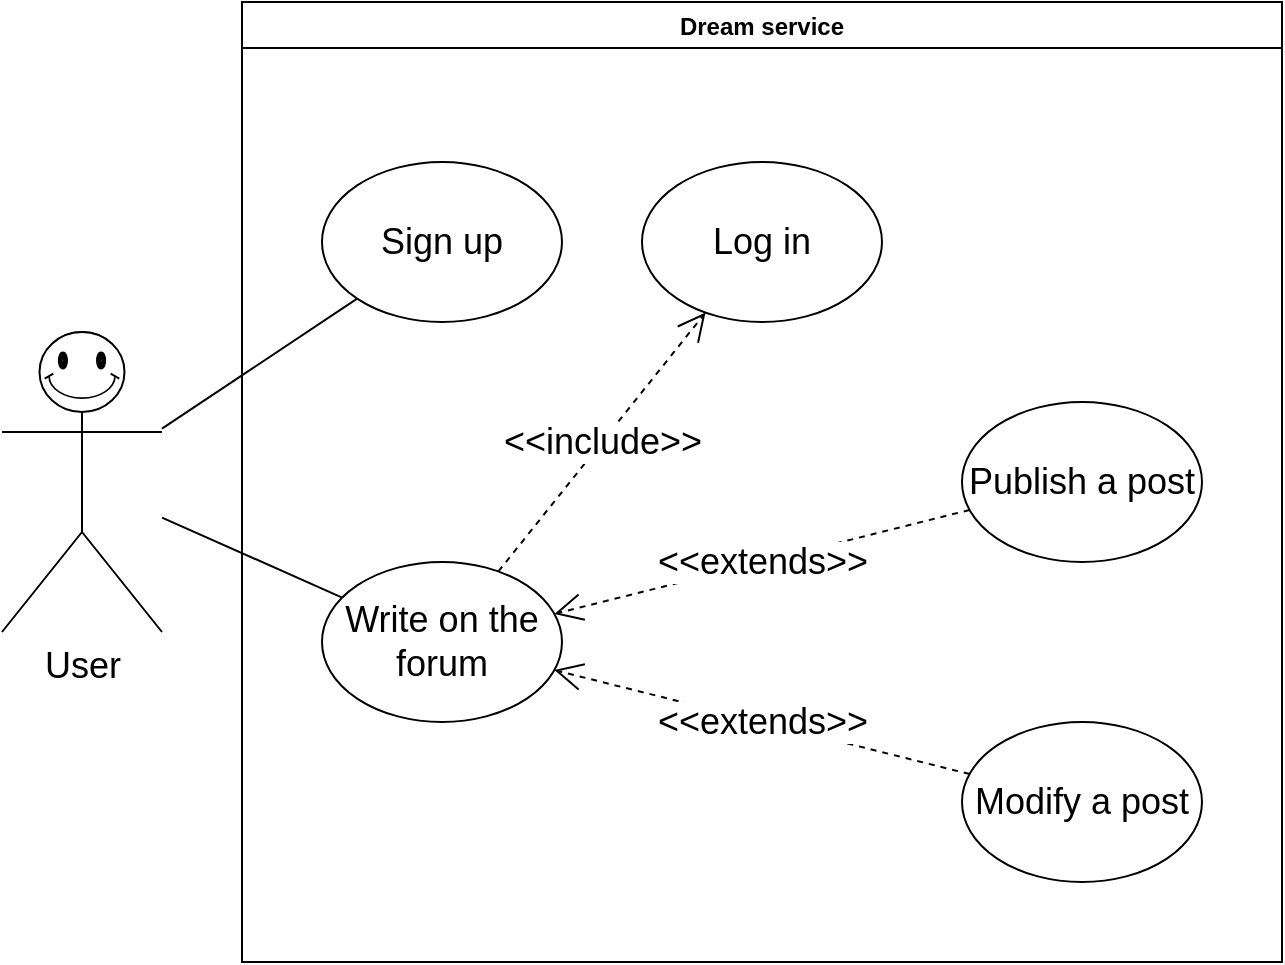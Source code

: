 <mxfile version="15.8.4" type="device" pages="4"><diagram id="XfYy83Z87ntZW18wI58Q" name="User"><mxGraphModel dx="1662" dy="865" grid="1" gridSize="10" guides="1" tooltips="1" connect="1" arrows="1" fold="1" page="1" pageScale="1" pageWidth="827" pageHeight="1169" math="0" shadow="0"><root><mxCell id="0"/><mxCell id="1" parent="0"/><mxCell id="xO6xsQKZgC9jTwOUbPj6-1" value="&lt;font style=&quot;font-size: 18px&quot;&gt;User&lt;/font&gt;" style="shape=umlActor;verticalLabelPosition=bottom;verticalAlign=top;html=1;outlineConnect=0;" parent="1" vertex="1"><mxGeometry x="80" y="285" width="80" height="150" as="geometry"/></mxCell><mxCell id="xO6xsQKZgC9jTwOUbPj6-6" value="Dream service" style="swimlane;" parent="1" vertex="1"><mxGeometry x="200" y="120" width="520" height="480" as="geometry"/></mxCell><mxCell id="xO6xsQKZgC9jTwOUbPj6-9" value="&lt;font style=&quot;font-size: 18px&quot;&gt;Sign up&lt;/font&gt;" style="ellipse;whiteSpace=wrap;html=1;" parent="xO6xsQKZgC9jTwOUbPj6-6" vertex="1"><mxGeometry x="40" y="80" width="120" height="80" as="geometry"/></mxCell><mxCell id="xO6xsQKZgC9jTwOUbPj6-14" value="&lt;font style=&quot;font-size: 18px&quot;&gt;Publish a post&lt;/font&gt;" style="ellipse;whiteSpace=wrap;html=1;" parent="xO6xsQKZgC9jTwOUbPj6-6" vertex="1"><mxGeometry x="360" y="200" width="120" height="80" as="geometry"/></mxCell><mxCell id="xO6xsQKZgC9jTwOUbPj6-15" value="&lt;font style=&quot;font-size: 18px&quot;&gt;Modify a post&lt;/font&gt;" style="ellipse;whiteSpace=wrap;html=1;" parent="xO6xsQKZgC9jTwOUbPj6-6" vertex="1"><mxGeometry x="360" y="360" width="120" height="80" as="geometry"/></mxCell><mxCell id="xO6xsQKZgC9jTwOUbPj6-18" value="&lt;font style=&quot;font-size: 18px&quot;&gt;Log in&lt;/font&gt;" style="ellipse;whiteSpace=wrap;html=1;" parent="xO6xsQKZgC9jTwOUbPj6-6" vertex="1"><mxGeometry x="200" y="80" width="120" height="80" as="geometry"/></mxCell><mxCell id="xO6xsQKZgC9jTwOUbPj6-20" value="&lt;font style=&quot;font-size: 18px&quot;&gt;&amp;lt;&amp;lt;include&amp;gt;&amp;gt;&lt;/font&gt;" style="endArrow=open;endSize=12;dashed=1;html=1;rounded=0;" parent="xO6xsQKZgC9jTwOUbPj6-6" source="HOSujjdtoM3zyyCcUg2x-1" target="xO6xsQKZgC9jTwOUbPj6-18" edge="1"><mxGeometry width="160" relative="1" as="geometry"><mxPoint x="280" y="240" as="sourcePoint"/><mxPoint x="440" y="240" as="targetPoint"/></mxGeometry></mxCell><mxCell id="HOSujjdtoM3zyyCcUg2x-1" value="&lt;font style=&quot;font-size: 18px&quot;&gt;Write on the forum&lt;/font&gt;" style="ellipse;whiteSpace=wrap;html=1;" parent="xO6xsQKZgC9jTwOUbPj6-6" vertex="1"><mxGeometry x="40" y="280" width="120" height="80" as="geometry"/></mxCell><mxCell id="HOSujjdtoM3zyyCcUg2x-5" value="&lt;font style=&quot;font-size: 18px&quot;&gt;&amp;lt;&amp;lt;extends&amp;gt;&amp;gt;&lt;/font&gt;" style="endArrow=open;endSize=12;dashed=1;html=1;rounded=0;" parent="xO6xsQKZgC9jTwOUbPj6-6" source="xO6xsQKZgC9jTwOUbPj6-14" target="HOSujjdtoM3zyyCcUg2x-1" edge="1"><mxGeometry width="160" relative="1" as="geometry"><mxPoint x="240" y="260" as="sourcePoint"/><mxPoint x="400" y="260" as="targetPoint"/></mxGeometry></mxCell><mxCell id="HOSujjdtoM3zyyCcUg2x-8" value="&lt;font style=&quot;font-size: 18px&quot;&gt;&amp;lt;&amp;lt;extends&amp;gt;&amp;gt;&lt;/font&gt;" style="endArrow=open;endSize=12;dashed=1;html=1;rounded=0;" parent="xO6xsQKZgC9jTwOUbPj6-6" source="xO6xsQKZgC9jTwOUbPj6-15" target="HOSujjdtoM3zyyCcUg2x-1" edge="1"><mxGeometry width="160" relative="1" as="geometry"><mxPoint x="258.512" y="270.537" as="sourcePoint"/><mxPoint x="161.45" y="309.42" as="targetPoint"/></mxGeometry></mxCell><mxCell id="xO6xsQKZgC9jTwOUbPj6-11" value="" style="verticalLabelPosition=bottom;verticalAlign=top;html=1;shape=mxgraph.basic.smiley" parent="1" vertex="1"><mxGeometry x="98.75" y="285" width="42.5" height="40" as="geometry"/></mxCell><mxCell id="xO6xsQKZgC9jTwOUbPj6-13" value="" style="endArrow=none;html=1;rounded=0;" parent="1" source="xO6xsQKZgC9jTwOUbPj6-1" target="xO6xsQKZgC9jTwOUbPj6-9" edge="1"><mxGeometry width="50" height="50" relative="1" as="geometry"><mxPoint x="90" y="260" as="sourcePoint"/><mxPoint x="550" y="320" as="targetPoint"/></mxGeometry></mxCell><mxCell id="HOSujjdtoM3zyyCcUg2x-2" value="" style="endArrow=none;html=1;rounded=0;" parent="1" source="xO6xsQKZgC9jTwOUbPj6-1" target="HOSujjdtoM3zyyCcUg2x-1" edge="1"><mxGeometry width="50" height="50" relative="1" as="geometry"><mxPoint x="490" y="410" as="sourcePoint"/><mxPoint x="540" y="360" as="targetPoint"/></mxGeometry></mxCell></root></mxGraphModel></diagram><diagram id="1sKCUlIaXuaoSZuoyIfw" name="Policy Maker"><mxGraphModel dx="1662" dy="865" grid="1" gridSize="10" guides="1" tooltips="1" connect="1" arrows="1" fold="1" page="1" pageScale="1" pageWidth="827" pageHeight="1169" math="0" shadow="0"><root><mxCell id="E24AT7vsDZ3ZlfPWJbuK-0"/><mxCell id="E24AT7vsDZ3ZlfPWJbuK-1" parent="E24AT7vsDZ3ZlfPWJbuK-0"/><mxCell id="Q3bnPIPJ3GlP8lg3VeQc-13" value="&lt;font style=&quot;font-size: 18px&quot;&gt;Policy Maker&lt;/font&gt;" style="shape=umlActor;verticalLabelPosition=bottom;verticalAlign=top;html=1;outlineConnect=0;" parent="E24AT7vsDZ3ZlfPWJbuK-1" vertex="1"><mxGeometry x="80" y="285" width="80" height="150" as="geometry"/></mxCell><mxCell id="Q3bnPIPJ3GlP8lg3VeQc-14" value="Dream service" style="swimlane;" parent="E24AT7vsDZ3ZlfPWJbuK-1" vertex="1"><mxGeometry x="200" y="120" width="640" height="680" as="geometry"/></mxCell><mxCell id="Q3bnPIPJ3GlP8lg3VeQc-15" value="&lt;font style=&quot;font-size: 18px&quot;&gt;Sign up&lt;/font&gt;" style="ellipse;whiteSpace=wrap;html=1;" parent="Q3bnPIPJ3GlP8lg3VeQc-14" vertex="1"><mxGeometry x="40" y="80" width="120" height="80" as="geometry"/></mxCell><mxCell id="Q3bnPIPJ3GlP8lg3VeQc-16" value="&lt;font style=&quot;font-size: 18px&quot;&gt;Publish a post&lt;/font&gt;" style="ellipse;whiteSpace=wrap;html=1;" parent="Q3bnPIPJ3GlP8lg3VeQc-14" vertex="1"><mxGeometry x="440" y="80" width="120" height="80" as="geometry"/></mxCell><mxCell id="Q3bnPIPJ3GlP8lg3VeQc-17" value="&lt;font style=&quot;font-size: 18px&quot;&gt;Modify a post&lt;/font&gt;" style="ellipse;whiteSpace=wrap;html=1;" parent="Q3bnPIPJ3GlP8lg3VeQc-14" vertex="1"><mxGeometry x="440" y="200" width="120" height="80" as="geometry"/></mxCell><mxCell id="Q3bnPIPJ3GlP8lg3VeQc-18" value="&lt;font style=&quot;font-size: 18px&quot;&gt;Log in&lt;/font&gt;" style="ellipse;whiteSpace=wrap;html=1;" parent="Q3bnPIPJ3GlP8lg3VeQc-14" vertex="1"><mxGeometry x="240" y="360" width="120" height="80" as="geometry"/></mxCell><mxCell id="Q3bnPIPJ3GlP8lg3VeQc-19" value="&lt;font style=&quot;font-size: 18px&quot;&gt;&amp;lt;&amp;lt;include&amp;gt;&amp;gt;&lt;/font&gt;" style="endArrow=open;endSize=12;dashed=1;html=1;rounded=0;" parent="Q3bnPIPJ3GlP8lg3VeQc-14" source="Q3bnPIPJ3GlP8lg3VeQc-20" target="Q3bnPIPJ3GlP8lg3VeQc-18" edge="1"><mxGeometry width="160" relative="1" as="geometry"><mxPoint x="280" y="240" as="sourcePoint"/><mxPoint x="440" y="240" as="targetPoint"/></mxGeometry></mxCell><mxCell id="Q3bnPIPJ3GlP8lg3VeQc-20" value="&lt;font style=&quot;font-size: 18px&quot;&gt;Write on the forum&lt;/font&gt;" style="ellipse;whiteSpace=wrap;html=1;" parent="Q3bnPIPJ3GlP8lg3VeQc-14" vertex="1"><mxGeometry x="40" y="240" width="120" height="80" as="geometry"/></mxCell><mxCell id="Q3bnPIPJ3GlP8lg3VeQc-21" value="&lt;font style=&quot;font-size: 18px&quot;&gt;&amp;lt;&amp;lt;extends&amp;gt;&amp;gt;&lt;/font&gt;" style="endArrow=open;endSize=12;dashed=1;html=1;rounded=0;" parent="Q3bnPIPJ3GlP8lg3VeQc-14" source="Q3bnPIPJ3GlP8lg3VeQc-16" target="Q3bnPIPJ3GlP8lg3VeQc-20" edge="1"><mxGeometry width="160" relative="1" as="geometry"><mxPoint x="240" y="260" as="sourcePoint"/><mxPoint x="400" y="260" as="targetPoint"/></mxGeometry></mxCell><mxCell id="Q3bnPIPJ3GlP8lg3VeQc-22" value="&lt;font style=&quot;font-size: 18px&quot;&gt;&amp;lt;&amp;lt;extends&amp;gt;&amp;gt;&lt;/font&gt;" style="endArrow=open;endSize=12;dashed=1;html=1;rounded=0;" parent="Q3bnPIPJ3GlP8lg3VeQc-14" source="Q3bnPIPJ3GlP8lg3VeQc-17" target="Q3bnPIPJ3GlP8lg3VeQc-20" edge="1"><mxGeometry width="160" relative="1" as="geometry"><mxPoint x="258.512" y="270.537" as="sourcePoint"/><mxPoint x="161.45" y="309.42" as="targetPoint"/></mxGeometry></mxCell><mxCell id="Q3bnPIPJ3GlP8lg3VeQc-26" value="&lt;font style=&quot;font-size: 18px&quot;&gt;Manage data in the Moderator Area&lt;/font&gt;" style="ellipse;whiteSpace=wrap;html=1;" parent="Q3bnPIPJ3GlP8lg3VeQc-14" vertex="1"><mxGeometry x="40" y="480" width="150" height="110" as="geometry"/></mxCell><mxCell id="Q3bnPIPJ3GlP8lg3VeQc-27" value="&lt;font style=&quot;font-size: 18px&quot;&gt;&amp;lt;&amp;lt;include&amp;gt;&amp;gt;&lt;/font&gt;" style="endArrow=open;endSize=12;dashed=1;html=1;rounded=0;" parent="Q3bnPIPJ3GlP8lg3VeQc-14" source="Q3bnPIPJ3GlP8lg3VeQc-26" target="Q3bnPIPJ3GlP8lg3VeQc-18" edge="1"><mxGeometry width="160" relative="1" as="geometry"><mxPoint x="161.496" y="310.529" as="sourcePoint"/><mxPoint x="258.55" y="349.42" as="targetPoint"/></mxGeometry></mxCell><mxCell id="Q3bnPIPJ3GlP8lg3VeQc-28" value="&lt;font style=&quot;font-size: 18px&quot;&gt;Publish a discussion&lt;/font&gt;" style="ellipse;whiteSpace=wrap;html=1;" parent="Q3bnPIPJ3GlP8lg3VeQc-14" vertex="1"><mxGeometry x="440.66" y="320" width="120" height="80" as="geometry"/></mxCell><mxCell id="Q3bnPIPJ3GlP8lg3VeQc-29" value="&lt;font style=&quot;font-size: 18px&quot;&gt;&amp;lt;&amp;lt;extends&amp;gt;&amp;gt;&lt;/font&gt;" style="endArrow=open;endSize=12;dashed=1;html=1;rounded=0;" parent="Q3bnPIPJ3GlP8lg3VeQc-14" source="Q3bnPIPJ3GlP8lg3VeQc-28" target="Q3bnPIPJ3GlP8lg3VeQc-20" edge="1"><mxGeometry width="160" relative="1" as="geometry"><mxPoint x="59.172" y="270.537" as="sourcePoint"/><mxPoint x="159.996" y="394.066" as="targetPoint"/></mxGeometry></mxCell><mxCell id="Q3bnPIPJ3GlP8lg3VeQc-30" value="&lt;font style=&quot;font-size: 18px&quot;&gt;Approve post in the pending list&lt;/font&gt;" style="ellipse;whiteSpace=wrap;html=1;" parent="Q3bnPIPJ3GlP8lg3VeQc-14" vertex="1"><mxGeometry x="441" y="440" width="139" height="100" as="geometry"/></mxCell><mxCell id="Q3bnPIPJ3GlP8lg3VeQc-31" value="&lt;font style=&quot;font-size: 18px&quot;&gt;Decline post in the pending list&lt;/font&gt;" style="ellipse;whiteSpace=wrap;html=1;" parent="Q3bnPIPJ3GlP8lg3VeQc-14" vertex="1"><mxGeometry x="440" y="560" width="140" height="100" as="geometry"/></mxCell><mxCell id="Q3bnPIPJ3GlP8lg3VeQc-32" value="&lt;font style=&quot;font-size: 18px&quot;&gt;&amp;lt;&amp;lt;extends&amp;gt;&amp;gt;&lt;/font&gt;" style="endArrow=open;endSize=12;dashed=1;html=1;rounded=0;" parent="Q3bnPIPJ3GlP8lg3VeQc-14" source="Q3bnPIPJ3GlP8lg3VeQc-30" target="Q3bnPIPJ3GlP8lg3VeQc-26" edge="1"><mxGeometry width="160" relative="1" as="geometry"><mxPoint x="453.149" y="358.598" as="sourcePoint"/><mxPoint x="167.47" y="301.494" as="targetPoint"/></mxGeometry></mxCell><mxCell id="Q3bnPIPJ3GlP8lg3VeQc-33" value="&lt;font style=&quot;font-size: 18px&quot;&gt;&amp;lt;&amp;lt;extends&amp;gt;&amp;gt;&lt;/font&gt;" style="endArrow=open;endSize=12;dashed=1;html=1;rounded=0;" parent="Q3bnPIPJ3GlP8lg3VeQc-14" source="Q3bnPIPJ3GlP8lg3VeQc-31" target="Q3bnPIPJ3GlP8lg3VeQc-26" edge="1"><mxGeometry width="160" relative="1" as="geometry"><mxPoint x="463.149" y="368.598" as="sourcePoint"/><mxPoint x="177.47" y="311.494" as="targetPoint"/></mxGeometry></mxCell><mxCell id="Q3bnPIPJ3GlP8lg3VeQc-23" value="" style="verticalLabelPosition=bottom;verticalAlign=top;html=1;shape=mxgraph.basic.smiley" parent="E24AT7vsDZ3ZlfPWJbuK-1" vertex="1"><mxGeometry x="98.75" y="285" width="42.5" height="40" as="geometry"/></mxCell><mxCell id="Q3bnPIPJ3GlP8lg3VeQc-24" value="" style="endArrow=none;html=1;rounded=0;" parent="E24AT7vsDZ3ZlfPWJbuK-1" source="Q3bnPIPJ3GlP8lg3VeQc-13" target="Q3bnPIPJ3GlP8lg3VeQc-15" edge="1"><mxGeometry width="50" height="50" relative="1" as="geometry"><mxPoint x="90" y="260" as="sourcePoint"/><mxPoint x="550" y="320" as="targetPoint"/></mxGeometry></mxCell><mxCell id="Q3bnPIPJ3GlP8lg3VeQc-25" value="" style="endArrow=none;html=1;rounded=0;" parent="E24AT7vsDZ3ZlfPWJbuK-1" source="Q3bnPIPJ3GlP8lg3VeQc-13" target="Q3bnPIPJ3GlP8lg3VeQc-20" edge="1"><mxGeometry width="50" height="50" relative="1" as="geometry"><mxPoint x="490" y="410" as="sourcePoint"/><mxPoint x="540" y="360" as="targetPoint"/></mxGeometry></mxCell></root></mxGraphModel></diagram><diagram id="UrBN3-fB0KAZgvTcz0sp" name="Administrator"><mxGraphModel dx="1662" dy="865" grid="1" gridSize="10" guides="1" tooltips="1" connect="1" arrows="1" fold="1" page="1" pageScale="1" pageWidth="827" pageHeight="1169" math="0" shadow="0"><root><mxCell id="wZBJJMwPJMKbLDoZ2T_V-0"/><mxCell id="wZBJJMwPJMKbLDoZ2T_V-1" parent="wZBJJMwPJMKbLDoZ2T_V-0"/><mxCell id="6D6e3D54UttnJ3uWi18T-0" value="&lt;font style=&quot;font-size: 18px&quot;&gt;Administrator&lt;/font&gt;" style="shape=umlActor;verticalLabelPosition=bottom;verticalAlign=top;html=1;outlineConnect=0;" parent="wZBJJMwPJMKbLDoZ2T_V-1" vertex="1"><mxGeometry x="80" y="285" width="80" height="150" as="geometry"/></mxCell><mxCell id="6D6e3D54UttnJ3uWi18T-1" value="Dream service" style="swimlane;" parent="wZBJJMwPJMKbLDoZ2T_V-1" vertex="1"><mxGeometry x="200" y="120" width="520" height="480" as="geometry"/></mxCell><mxCell id="6D6e3D54UttnJ3uWi18T-3" value="&lt;font style=&quot;font-size: 18px&quot;&gt;Add a new data source&lt;/font&gt;" style="ellipse;whiteSpace=wrap;html=1;" parent="6D6e3D54UttnJ3uWi18T-1" vertex="1"><mxGeometry x="360" y="200" width="120" height="80" as="geometry"/></mxCell><mxCell id="6D6e3D54UttnJ3uWi18T-4" value="&lt;font style=&quot;font-size: 18px&quot;&gt;Remove a data source&lt;/font&gt;" style="ellipse;whiteSpace=wrap;html=1;" parent="6D6e3D54UttnJ3uWi18T-1" vertex="1"><mxGeometry x="360" y="320" width="120" height="80" as="geometry"/></mxCell><mxCell id="6D6e3D54UttnJ3uWi18T-5" value="&lt;font style=&quot;font-size: 18px&quot;&gt;Log in&lt;/font&gt;" style="ellipse;whiteSpace=wrap;html=1;" parent="6D6e3D54UttnJ3uWi18T-1" vertex="1"><mxGeometry x="200" y="80" width="120" height="80" as="geometry"/></mxCell><mxCell id="6D6e3D54UttnJ3uWi18T-6" value="&lt;font style=&quot;font-size: 18px&quot;&gt;&amp;lt;&amp;lt;include&amp;gt;&amp;gt;&lt;/font&gt;" style="endArrow=open;endSize=12;dashed=1;html=1;rounded=0;" parent="6D6e3D54UttnJ3uWi18T-1" source="6D6e3D54UttnJ3uWi18T-7" target="6D6e3D54UttnJ3uWi18T-5" edge="1"><mxGeometry width="160" relative="1" as="geometry"><mxPoint x="280" y="200" as="sourcePoint"/><mxPoint x="440" y="200" as="targetPoint"/></mxGeometry></mxCell><mxCell id="6D6e3D54UttnJ3uWi18T-7" value="&lt;font style=&quot;font-size: 18px&quot;&gt;Manage Data Sources&lt;/font&gt;" style="ellipse;whiteSpace=wrap;html=1;" parent="6D6e3D54UttnJ3uWi18T-1" vertex="1"><mxGeometry x="40" y="200" width="120" height="80" as="geometry"/></mxCell><mxCell id="6D6e3D54UttnJ3uWi18T-8" value="&lt;font style=&quot;font-size: 18px&quot;&gt;&amp;lt;&amp;lt;extends&amp;gt;&amp;gt;&lt;/font&gt;" style="endArrow=open;endSize=12;dashed=1;html=1;rounded=0;" parent="6D6e3D54UttnJ3uWi18T-1" source="6D6e3D54UttnJ3uWi18T-3" target="6D6e3D54UttnJ3uWi18T-7" edge="1"><mxGeometry width="160" relative="1" as="geometry"><mxPoint x="240" y="220" as="sourcePoint"/><mxPoint x="400" y="220" as="targetPoint"/></mxGeometry></mxCell><mxCell id="6D6e3D54UttnJ3uWi18T-9" value="&lt;font style=&quot;font-size: 18px&quot;&gt;&amp;lt;&amp;lt;extends&amp;gt;&amp;gt;&lt;/font&gt;" style="endArrow=open;endSize=12;dashed=1;html=1;rounded=0;" parent="6D6e3D54UttnJ3uWi18T-1" source="6D6e3D54UttnJ3uWi18T-4" target="6D6e3D54UttnJ3uWi18T-7" edge="1"><mxGeometry width="160" relative="1" as="geometry"><mxPoint x="258.512" y="230.537" as="sourcePoint"/><mxPoint x="161.45" y="269.42" as="targetPoint"/></mxGeometry></mxCell><mxCell id="6D6e3D54UttnJ3uWi18T-10" value="" style="verticalLabelPosition=bottom;verticalAlign=top;html=1;shape=mxgraph.basic.smiley" parent="wZBJJMwPJMKbLDoZ2T_V-1" vertex="1"><mxGeometry x="98.75" y="285" width="42.5" height="40" as="geometry"/></mxCell><mxCell id="6D6e3D54UttnJ3uWi18T-12" value="" style="endArrow=none;html=1;rounded=0;" parent="wZBJJMwPJMKbLDoZ2T_V-1" source="6D6e3D54UttnJ3uWi18T-0" target="6D6e3D54UttnJ3uWi18T-7" edge="1"><mxGeometry width="50" height="50" relative="1" as="geometry"><mxPoint x="490" y="410" as="sourcePoint"/><mxPoint x="540" y="360" as="targetPoint"/></mxGeometry></mxCell></root></mxGraphModel></diagram><diagram id="pYuuvONdlbCJ_kU96ClP" name="Visitor"><mxGraphModel dx="1662" dy="865" grid="1" gridSize="10" guides="1" tooltips="1" connect="1" arrows="1" fold="1" page="1" pageScale="1" pageWidth="827" pageHeight="1169" math="0" shadow="0"><root><mxCell id="tc7jjCGDXOTLsgYjApwu-0"/><mxCell id="tc7jjCGDXOTLsgYjApwu-1" parent="tc7jjCGDXOTLsgYjApwu-0"/><mxCell id="8xOTz6hj9CU4Up6EmQuS-0" value="&lt;font style=&quot;font-size: 18px&quot;&gt;Visitor&lt;/font&gt;" style="shape=umlActor;verticalLabelPosition=bottom;verticalAlign=top;html=1;outlineConnect=0;" parent="tc7jjCGDXOTLsgYjApwu-1" vertex="1"><mxGeometry x="80" y="245" width="80" height="150" as="geometry"/></mxCell><mxCell id="8xOTz6hj9CU4Up6EmQuS-1" value="Dream service" style="swimlane;" parent="tc7jjCGDXOTLsgYjApwu-1" vertex="1"><mxGeometry x="200" y="120" width="440" height="400" as="geometry"/></mxCell><mxCell id="8xOTz6hj9CU4Up6EmQuS-3" value="&lt;font style=&quot;font-size: 18px&quot;&gt;Filter the data&lt;/font&gt;" style="ellipse;whiteSpace=wrap;html=1;" parent="8xOTz6hj9CU4Up6EmQuS-1" vertex="1"><mxGeometry x="280" y="80" width="120" height="80" as="geometry"/></mxCell><mxCell id="8xOTz6hj9CU4Up6EmQuS-4" value="&lt;font style=&quot;font-size: 18px&quot;&gt;Download the data&lt;/font&gt;" style="ellipse;whiteSpace=wrap;html=1;" parent="8xOTz6hj9CU4Up6EmQuS-1" vertex="1"><mxGeometry x="280" y="240" width="120" height="80" as="geometry"/></mxCell><mxCell id="8xOTz6hj9CU4Up6EmQuS-7" value="&lt;font style=&quot;font-size: 18px&quot;&gt;Access the data&lt;/font&gt;" style="ellipse;whiteSpace=wrap;html=1;" parent="8xOTz6hj9CU4Up6EmQuS-1" vertex="1"><mxGeometry x="40" y="160" width="120" height="80" as="geometry"/></mxCell><mxCell id="8xOTz6hj9CU4Up6EmQuS-8" value="&lt;font style=&quot;font-size: 18px&quot;&gt;&amp;lt;&amp;lt;extends&amp;gt;&amp;gt;&lt;/font&gt;" style="endArrow=open;endSize=12;dashed=1;html=1;rounded=0;" parent="8xOTz6hj9CU4Up6EmQuS-1" source="8xOTz6hj9CU4Up6EmQuS-3" target="8xOTz6hj9CU4Up6EmQuS-7" edge="1"><mxGeometry width="160" relative="1" as="geometry"><mxPoint x="240" y="180" as="sourcePoint"/><mxPoint x="400" y="180" as="targetPoint"/></mxGeometry></mxCell><mxCell id="8xOTz6hj9CU4Up6EmQuS-9" value="&lt;font style=&quot;font-size: 18px&quot;&gt;&amp;lt;&amp;lt;extends&amp;gt;&amp;gt;&lt;/font&gt;" style="endArrow=open;endSize=12;dashed=1;html=1;rounded=0;" parent="8xOTz6hj9CU4Up6EmQuS-1" source="8xOTz6hj9CU4Up6EmQuS-4" target="8xOTz6hj9CU4Up6EmQuS-7" edge="1"><mxGeometry width="160" relative="1" as="geometry"><mxPoint x="258.512" y="190.537" as="sourcePoint"/><mxPoint x="161.45" y="229.42" as="targetPoint"/></mxGeometry></mxCell><mxCell id="8xOTz6hj9CU4Up6EmQuS-10" value="" style="verticalLabelPosition=bottom;verticalAlign=top;html=1;shape=mxgraph.basic.smiley" parent="tc7jjCGDXOTLsgYjApwu-1" vertex="1"><mxGeometry x="98.75" y="245" width="42.5" height="40" as="geometry"/></mxCell><mxCell id="8xOTz6hj9CU4Up6EmQuS-12" value="" style="endArrow=none;html=1;rounded=0;" parent="tc7jjCGDXOTLsgYjApwu-1" source="8xOTz6hj9CU4Up6EmQuS-0" target="8xOTz6hj9CU4Up6EmQuS-7" edge="1"><mxGeometry width="50" height="50" relative="1" as="geometry"><mxPoint x="490" y="370" as="sourcePoint"/><mxPoint x="540" y="320" as="targetPoint"/></mxGeometry></mxCell></root></mxGraphModel></diagram></mxfile>